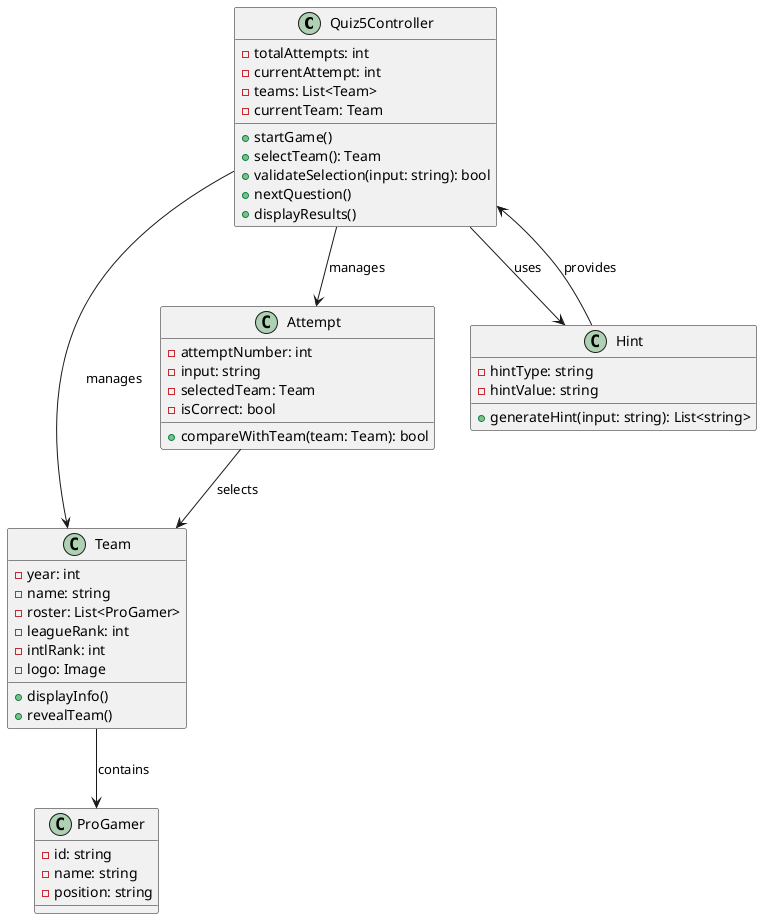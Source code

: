 @startuml
class Quiz5Controller {
    - totalAttempts: int
    - currentAttempt: int
    - teams: List<Team>
    - currentTeam: Team
    + startGame()
    + selectTeam(): Team
    + validateSelection(input: string): bool
    + nextQuestion()
    + displayResults()
}

class Team {
    - year: int
    - name: string
    - roster: List<ProGamer>
    - leagueRank: int
    - intlRank: int
    - logo: Image
    + displayInfo()
    + revealTeam()
}

class ProGamer {
    - id: string
    - name: string
    - position: string
}

class Attempt {
    - attemptNumber: int
    - input: string
    - selectedTeam: Team
    - isCorrect: bool
    + compareWithTeam(team: Team): bool
}

class Hint {
    - hintType: string
    - hintValue: string
    + generateHint(input: string): List<string>
}

Quiz5Controller --> Team : manages
Quiz5Controller --> Attempt : manages
Quiz5Controller --> Hint : uses
Team --> ProGamer : contains
Attempt --> Team : selects
Hint --> Quiz5Controller : provides

@enduml
